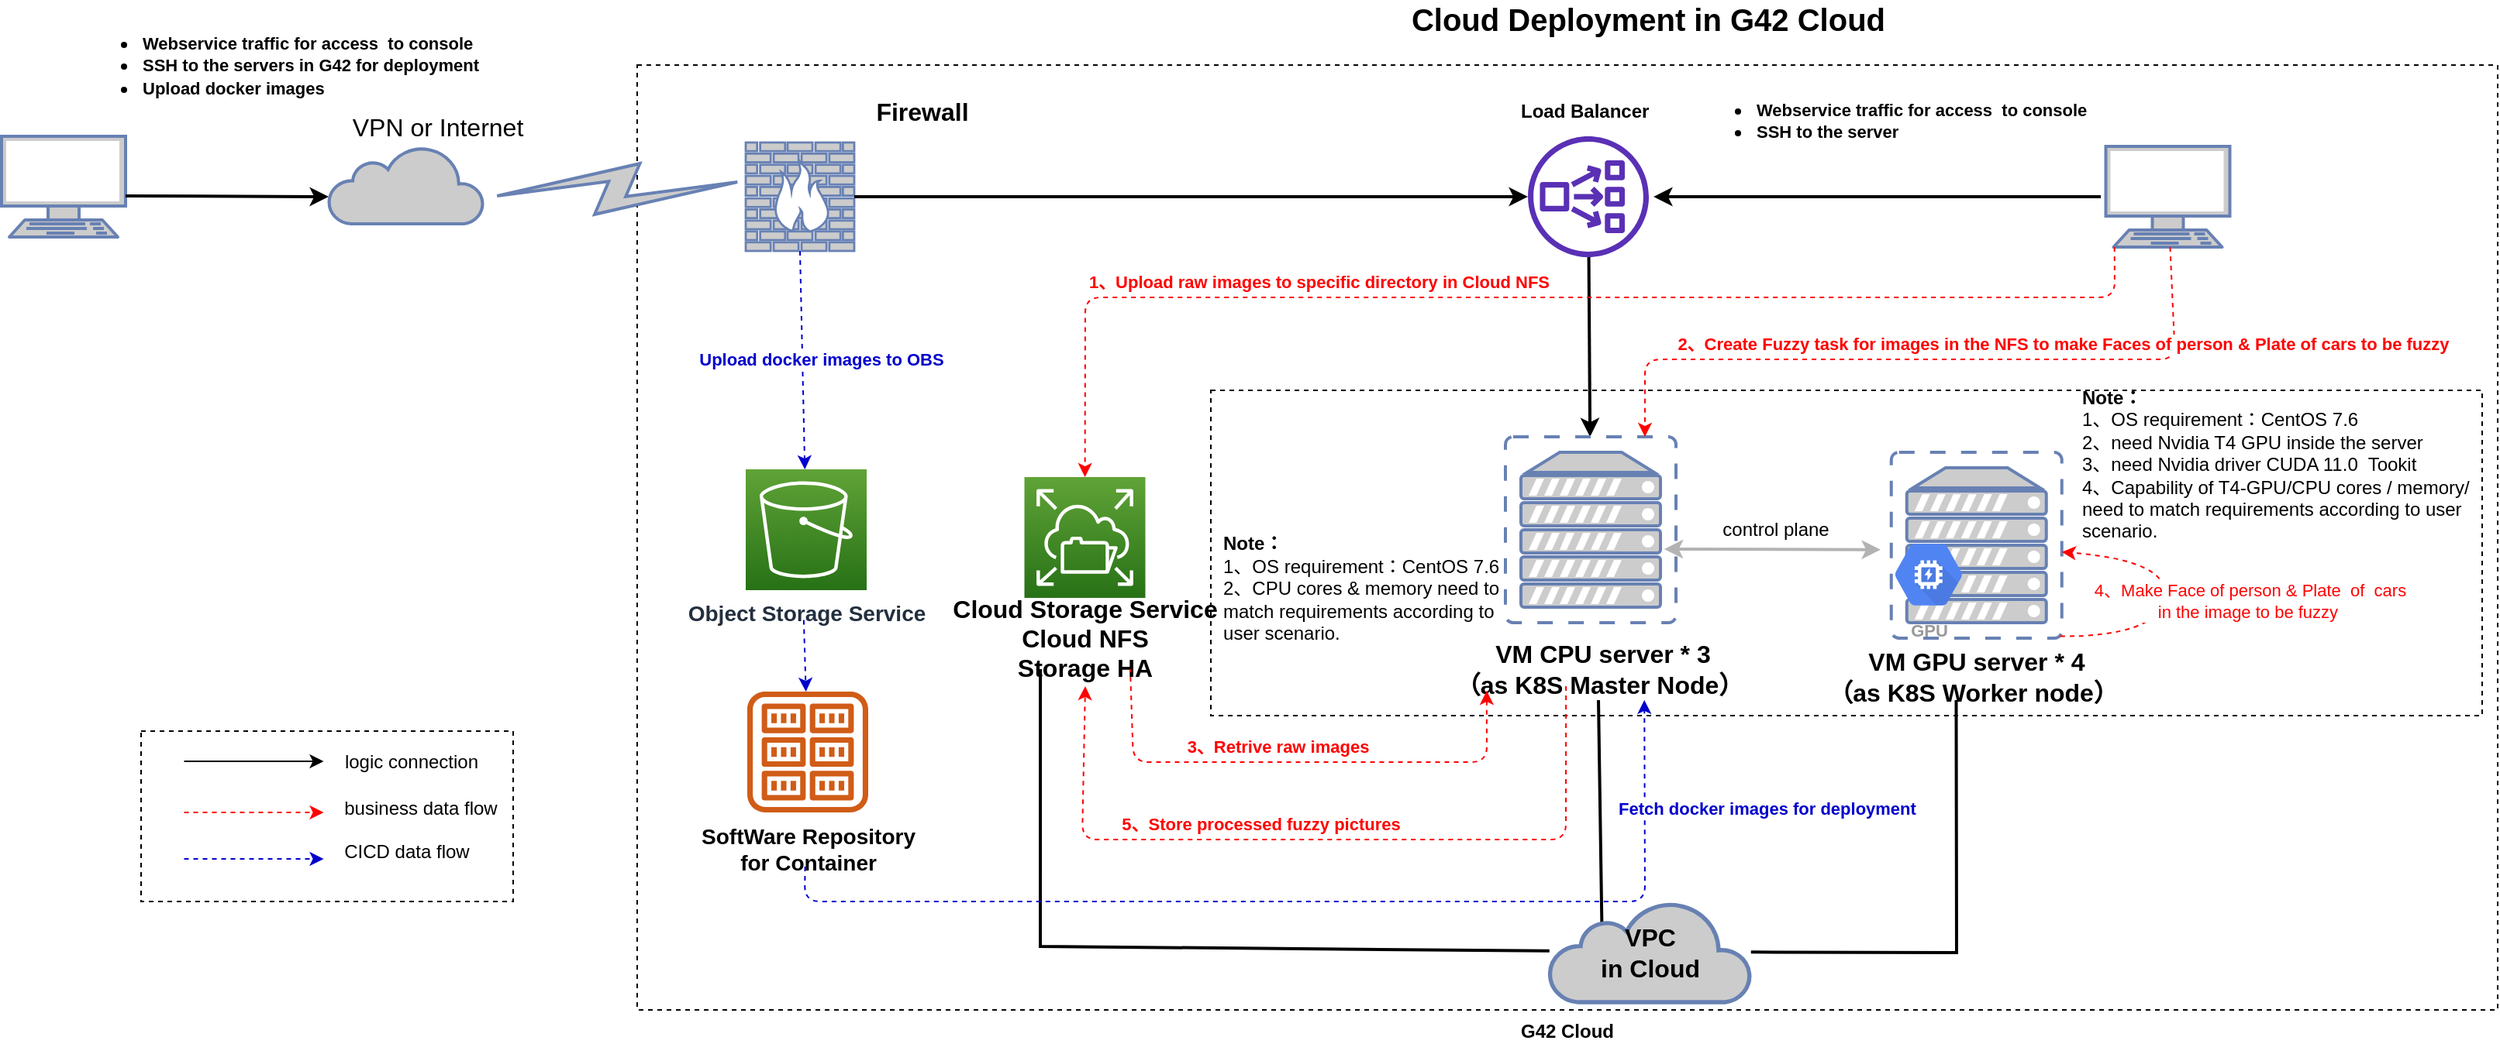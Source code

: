 <mxfile version="20.8.3" type="github">
  <diagram id="zD070McckD1uJFGpWosi" name="第 1 页">
    <mxGraphModel dx="1994" dy="1051" grid="1" gridSize="10" guides="1" tooltips="1" connect="1" arrows="1" fold="1" page="0" pageScale="1" pageWidth="827" pageHeight="1169" math="0" shadow="0">
      <root>
        <mxCell id="0" />
        <mxCell id="1" parent="0" />
        <mxCell id="2XtwAetA3BYCpZDTEH_Z-1" value="&lt;b&gt;G42 Cloud&lt;/b&gt;" style="rounded=0;whiteSpace=wrap;html=1;dashed=1;verticalAlign=top;labelPosition=center;verticalLabelPosition=bottom;align=center;" parent="1" vertex="1">
          <mxGeometry x="-380" y="-220" width="1200" height="610" as="geometry" />
        </mxCell>
        <mxCell id="2XtwAetA3BYCpZDTEH_Z-2" value="" style="rounded=0;whiteSpace=wrap;html=1;dashed=1;verticalAlign=top;labelPosition=center;verticalLabelPosition=bottom;align=center;" parent="1" vertex="1">
          <mxGeometry x="-700" y="210" width="240" height="110" as="geometry" />
        </mxCell>
        <mxCell id="2XtwAetA3BYCpZDTEH_Z-3" value="" style="rounded=0;whiteSpace=wrap;html=1;dashed=1;" parent="1" vertex="1">
          <mxGeometry x="-10" y="-10" width="820" height="210" as="geometry" />
        </mxCell>
        <mxCell id="2XtwAetA3BYCpZDTEH_Z-4" value="&lt;span style=&quot;font-size: 16px&quot;&gt;&lt;b&gt;VM CPU server * 3&lt;br&gt;（as K8S Master Node）&amp;nbsp;&lt;br&gt;&lt;/b&gt;&lt;/span&gt;" style="text;html=1;strokeColor=none;fillColor=none;align=center;verticalAlign=middle;whiteSpace=wrap;rounded=0;dashed=1;" parent="1" vertex="1">
          <mxGeometry x="145.64" y="159.5" width="193.75" height="20" as="geometry" />
        </mxCell>
        <mxCell id="2XtwAetA3BYCpZDTEH_Z-5" value="&lt;b&gt;&lt;font style=&quot;font-size: 16px&quot;&gt;VM GPU server&amp;nbsp;&lt;/font&gt;&lt;/b&gt;&lt;b&gt;&lt;font style=&quot;font-size: 16px&quot;&gt;* 4&lt;/font&gt;&lt;/b&gt;&lt;b&gt;&lt;font style=&quot;font-size: 16px&quot;&gt;&lt;br&gt;（as K8S Worker node）&amp;nbsp;&lt;br&gt;&lt;/font&gt;&lt;/b&gt;" style="text;html=1;strokeColor=none;fillColor=none;align=center;verticalAlign=middle;whiteSpace=wrap;rounded=0;dashed=1;" parent="1" vertex="1">
          <mxGeometry x="369.75" y="164.5" width="228.25" height="20" as="geometry" />
        </mxCell>
        <mxCell id="2XtwAetA3BYCpZDTEH_Z-6" value="" style="html=1;outlineConnect=0;fillColor=#CCCCCC;strokeColor=#6881B3;gradientColor=none;gradientDirection=north;strokeWidth=2;shape=mxgraph.networks.cloud;fontColor=#ffffff;" parent="1" vertex="1">
          <mxGeometry x="-579" y="-167.5" width="100" height="50" as="geometry" />
        </mxCell>
        <mxCell id="2XtwAetA3BYCpZDTEH_Z-7" value="" style="fontColor=#0066CC;verticalAlign=top;verticalLabelPosition=bottom;labelPosition=center;align=center;html=1;outlineConnect=0;fillColor=#CCCCCC;strokeColor=#6881B3;gradientColor=none;gradientDirection=north;strokeWidth=2;shape=mxgraph.networks.firewall;" parent="1" vertex="1">
          <mxGeometry x="-310" y="-170" width="70" height="70" as="geometry" />
        </mxCell>
        <mxCell id="2XtwAetA3BYCpZDTEH_Z-8" value="&lt;b&gt;&lt;font style=&quot;font-size: 16px&quot;&gt;&amp;nbsp;Cloud Storage Service&amp;nbsp;&lt;br&gt;Cloud NFS&lt;br&gt;Storage HA&lt;br&gt;&lt;/font&gt;&lt;/b&gt;" style="text;html=1;strokeColor=none;fillColor=none;align=center;verticalAlign=middle;whiteSpace=wrap;rounded=0;dashed=1;" parent="1" vertex="1">
          <mxGeometry x="-200" y="140" width="217.5" height="20" as="geometry" />
        </mxCell>
        <mxCell id="2XtwAetA3BYCpZDTEH_Z-9" value="" style="endArrow=none;html=1;strokeWidth=2;rounded=0;entryX=0.26;entryY=0.22;entryDx=0;entryDy=0;entryPerimeter=0;" parent="1" target="2XtwAetA3BYCpZDTEH_Z-25" edge="1">
          <mxGeometry width="50" height="50" relative="1" as="geometry">
            <mxPoint x="240" y="190" as="sourcePoint" />
            <mxPoint x="240" y="300" as="targetPoint" />
            <Array as="points" />
          </mxGeometry>
        </mxCell>
        <mxCell id="2XtwAetA3BYCpZDTEH_Z-10" value="" style="endArrow=none;html=1;strokeWidth=2;rounded=0;" parent="1" target="2XtwAetA3BYCpZDTEH_Z-25" edge="1">
          <mxGeometry width="50" height="50" relative="1" as="geometry">
            <mxPoint x="470.75" y="190" as="sourcePoint" />
            <mxPoint x="471" y="300" as="targetPoint" />
            <Array as="points">
              <mxPoint x="471" y="353" />
            </Array>
          </mxGeometry>
        </mxCell>
        <mxCell id="2XtwAetA3BYCpZDTEH_Z-11" value="" style="html=1;outlineConnect=0;fillColor=#CCCCCC;strokeColor=#6881B3;gradientColor=none;gradientDirection=north;strokeWidth=2;shape=mxgraph.networks.comm_link_edge;html=1;" parent="1" edge="1">
          <mxGeometry width="100" height="100" relative="1" as="geometry">
            <mxPoint x="-479" y="-135" as="sourcePoint" />
            <mxPoint x="-306.75" y="-145" as="targetPoint" />
            <Array as="points">
              <mxPoint x="-399" y="-150" />
            </Array>
          </mxGeometry>
        </mxCell>
        <mxCell id="2XtwAetA3BYCpZDTEH_Z-12" value="" style="endArrow=classic;html=1;strokeWidth=2;exitX=1;exitY=0.5;exitDx=0;exitDy=0;exitPerimeter=0;endFill=1;" parent="1" source="2XtwAetA3BYCpZDTEH_Z-7" target="2XtwAetA3BYCpZDTEH_Z-17" edge="1">
          <mxGeometry width="50" height="50" relative="1" as="geometry">
            <mxPoint x="-167.75" y="270" as="sourcePoint" />
            <mxPoint x="92.25" y="-135" as="targetPoint" />
          </mxGeometry>
        </mxCell>
        <mxCell id="2XtwAetA3BYCpZDTEH_Z-13" value="&lt;span style=&quot;font-size: 16px&quot;&gt;VPN or Internet&lt;/span&gt;" style="text;html=1;strokeColor=none;fillColor=none;align=center;verticalAlign=middle;whiteSpace=wrap;rounded=0;" parent="1" vertex="1">
          <mxGeometry x="-610" y="-190" width="203.25" height="20" as="geometry" />
        </mxCell>
        <mxCell id="2XtwAetA3BYCpZDTEH_Z-14" value="&lt;span style=&quot;font-size: 16px&quot;&gt;&lt;b&gt;Firewall&lt;/b&gt;&lt;/span&gt;" style="text;html=1;strokeColor=none;fillColor=none;align=center;verticalAlign=middle;whiteSpace=wrap;rounded=0;dashed=1;" parent="1" vertex="1">
          <mxGeometry x="-281" y="-200" width="170" height="20" as="geometry" />
        </mxCell>
        <mxCell id="2XtwAetA3BYCpZDTEH_Z-15" value="&lt;b&gt;Note：&lt;br&gt;&lt;/b&gt;1、OS requirement：CentOS 7.6&lt;br&gt;2、need Nvidia T4 GPU inside the server&lt;br&gt;3、need Nvidia driver CUDA 11.0&amp;nbsp; Tookit&lt;br&gt;4、Capability of T4-GPU/CPU cores / memory/ need to match requirements according to user scenario.&lt;br&gt;&amp;nbsp;" style="text;html=1;strokeColor=none;fillColor=none;align=left;verticalAlign=middle;whiteSpace=wrap;rounded=0;" parent="1" vertex="1">
          <mxGeometry x="550" y="10" width="260" height="70" as="geometry" />
        </mxCell>
        <mxCell id="2XtwAetA3BYCpZDTEH_Z-16" value="&lt;b&gt;Note：&lt;br&gt;&lt;/b&gt;1、OS requirement：CentOS 7.6&lt;br&gt;2、CPU cores &amp;amp; memory&amp;nbsp;need to match requirements according to u&lt;span&gt;ser scenario.&lt;br&gt;&lt;br&gt;&lt;/span&gt;" style="text;html=1;strokeColor=none;fillColor=none;align=left;verticalAlign=middle;whiteSpace=wrap;rounded=0;" parent="1" vertex="1">
          <mxGeometry x="-4" y="100" width="190" height="50" as="geometry" />
        </mxCell>
        <mxCell id="2XtwAetA3BYCpZDTEH_Z-17" value="" style="outlineConnect=0;fontColor=#232F3E;gradientColor=none;fillColor=#5A30B5;strokeColor=none;dashed=0;verticalLabelPosition=bottom;verticalAlign=top;align=center;html=1;fontSize=12;fontStyle=0;aspect=fixed;pointerEvents=1;shape=mxgraph.aws4.network_load_balancer;" parent="1" vertex="1">
          <mxGeometry x="194.51" y="-174" width="78" height="78" as="geometry" />
        </mxCell>
        <mxCell id="2XtwAetA3BYCpZDTEH_Z-18" value="" style="endArrow=classic;html=1;strokeWidth=2;" parent="1" source="2XtwAetA3BYCpZDTEH_Z-17" target="2XtwAetA3BYCpZDTEH_Z-27" edge="1">
          <mxGeometry width="50" height="50" relative="1" as="geometry">
            <mxPoint x="130" y="90" as="sourcePoint" />
            <mxPoint x="242.51" y="40" as="targetPoint" />
          </mxGeometry>
        </mxCell>
        <mxCell id="2XtwAetA3BYCpZDTEH_Z-19" value="&lt;b&gt;Load Balancer&amp;nbsp;&lt;/b&gt;" style="text;html=1;strokeColor=none;fillColor=none;align=center;verticalAlign=middle;whiteSpace=wrap;rounded=0;" parent="1" vertex="1">
          <mxGeometry x="128.39" y="-200" width="210" height="20" as="geometry" />
        </mxCell>
        <mxCell id="2XtwAetA3BYCpZDTEH_Z-20" value="" style="endArrow=classic;startArrow=classic;html=1;strokeWidth=2;entryX=0.88;entryY=0.5;entryDx=0;entryDy=0;entryPerimeter=0;strokeColor=#B3B3B3;" parent="1" edge="1">
          <mxGeometry width="50" height="50" relative="1" as="geometry">
            <mxPoint x="422" y="92.863" as="sourcePoint" />
            <mxPoint x="282.41" y="92.5" as="targetPoint" />
          </mxGeometry>
        </mxCell>
        <mxCell id="2XtwAetA3BYCpZDTEH_Z-21" value="control plane" style="text;html=1;strokeColor=none;fillColor=none;align=center;verticalAlign=middle;whiteSpace=wrap;rounded=0;" parent="1" vertex="1">
          <mxGeometry x="300.75" y="70" width="107" height="20" as="geometry" />
        </mxCell>
        <mxCell id="2XtwAetA3BYCpZDTEH_Z-22" value="" style="fontColor=#0066CC;verticalAlign=top;verticalLabelPosition=bottom;labelPosition=center;align=center;html=1;outlineConnect=0;fillColor=#CCCCCC;strokeColor=#6881B3;gradientColor=none;gradientDirection=north;strokeWidth=2;shape=mxgraph.networks.terminal;" parent="1" vertex="1">
          <mxGeometry x="-790" y="-174" width="80" height="65" as="geometry" />
        </mxCell>
        <mxCell id="2XtwAetA3BYCpZDTEH_Z-23" value="&lt;ul&gt;&lt;li&gt;&lt;span style=&quot;color: rgb(0 , 0 , 0) ; font-family: &amp;#34;helvetica&amp;#34; ; font-size: 11px ; font-style: normal ; letter-spacing: normal ; text-align: center ; text-indent: 0px ; text-transform: none ; word-spacing: 0px ; background-color: rgb(255 , 255 , 255) ; display: inline ; float: none&quot;&gt;&lt;b&gt;Webservice traffic for access&amp;nbsp; to console&lt;/b&gt;&lt;/span&gt;&lt;/li&gt;&lt;li&gt;&lt;span style=&quot;color: rgb(0 , 0 , 0) ; font-family: &amp;#34;helvetica&amp;#34; ; font-size: 11px ; font-style: normal ; letter-spacing: normal ; text-align: center ; text-indent: 0px ; text-transform: none ; word-spacing: 0px ; background-color: rgb(255 , 255 , 255) ; display: inline ; float: none&quot;&gt;&lt;b&gt;SSH to the servers in G42 for deployment&lt;/b&gt;&lt;/span&gt;&lt;/li&gt;&lt;li&gt;&lt;span style=&quot;color: rgb(0 , 0 , 0) ; font-family: &amp;#34;helvetica&amp;#34; ; font-size: 11px ; font-style: normal ; letter-spacing: normal ; text-align: center ; text-indent: 0px ; text-transform: none ; word-spacing: 0px ; background-color: rgb(255 , 255 , 255) ; display: inline ; float: none&quot;&gt;&lt;b&gt;Upload docker images&lt;/b&gt;&lt;/span&gt;&lt;/li&gt;&lt;/ul&gt;&lt;span style=&quot;color: rgb(0 , 0 , 0) ; font-family: &amp;#34;helvetica&amp;#34; ; font-size: 11px ; font-style: normal ; letter-spacing: normal ; text-align: center ; text-indent: 0px ; text-transform: none ; word-spacing: 0px ; background-color: rgb(255 , 255 , 255) ; display: inline ; float: none&quot;&gt;&lt;b&gt;&lt;br&gt;&lt;/b&gt;&lt;/span&gt;" style="text;whiteSpace=wrap;html=1;" parent="1" vertex="1">
          <mxGeometry x="-741.25" y="-260" width="294.5" height="70" as="geometry" />
        </mxCell>
        <mxCell id="2XtwAetA3BYCpZDTEH_Z-24" value="" style="endArrow=classic;html=1;strokeWidth=2;exitX=1;exitY=0.5;exitDx=0;exitDy=0;exitPerimeter=0;endFill=1;" parent="1" edge="1">
          <mxGeometry width="50" height="50" relative="1" as="geometry">
            <mxPoint x="-710" y="-135.5" as="sourcePoint" />
            <mxPoint x="-579" y="-135" as="targetPoint" />
          </mxGeometry>
        </mxCell>
        <mxCell id="2XtwAetA3BYCpZDTEH_Z-25" value="&lt;b style=&quot;color: rgb(0 , 0 , 0) ; font-size: 16px&quot;&gt;VPC&lt;br&gt;in Cloud&lt;br&gt;&lt;/b&gt;" style="html=1;outlineConnect=0;fillColor=#CCCCCC;strokeColor=#6881B3;gradientColor=none;gradientDirection=north;strokeWidth=2;shape=mxgraph.networks.cloud;fontColor=#ffffff;" parent="1" vertex="1">
          <mxGeometry x="208.39" y="320" width="130" height="65" as="geometry" />
        </mxCell>
        <mxCell id="2XtwAetA3BYCpZDTEH_Z-26" value="" style="outlineConnect=0;fontColor=#232F3E;gradientColor=#60A337;gradientDirection=north;fillColor=#277116;strokeColor=#ffffff;dashed=0;verticalLabelPosition=bottom;verticalAlign=top;align=center;html=1;fontSize=12;fontStyle=0;aspect=fixed;shape=mxgraph.aws4.resourceIcon;resIcon=mxgraph.aws4.elastic_file_system;" parent="1" vertex="1">
          <mxGeometry x="-130.25" y="46" width="78" height="78" as="geometry" />
        </mxCell>
        <mxCell id="2XtwAetA3BYCpZDTEH_Z-27" value="" style="fontColor=#0066CC;verticalAlign=top;verticalLabelPosition=bottom;labelPosition=center;align=center;html=1;outlineConnect=0;fillColor=#CCCCCC;strokeColor=#6881B3;gradientColor=none;gradientDirection=north;strokeWidth=2;shape=mxgraph.networks.virtual_server;" parent="1" vertex="1">
          <mxGeometry x="180" y="20" width="110" height="120" as="geometry" />
        </mxCell>
        <mxCell id="2XtwAetA3BYCpZDTEH_Z-28" value="" style="endArrow=none;html=1;strokeWidth=2;rounded=0;exitX=0.368;exitY=1.5;exitDx=0;exitDy=0;exitPerimeter=0;" parent="1" source="2XtwAetA3BYCpZDTEH_Z-8" target="2XtwAetA3BYCpZDTEH_Z-25" edge="1">
          <mxGeometry width="50" height="50" relative="1" as="geometry">
            <mxPoint x="70.75" y="214" as="sourcePoint" />
            <mxPoint x="-20" y="326.708" as="targetPoint" />
            <Array as="points">
              <mxPoint x="-120" y="349" />
            </Array>
          </mxGeometry>
        </mxCell>
        <mxCell id="2XtwAetA3BYCpZDTEH_Z-29" value="" style="fontColor=#0066CC;verticalAlign=top;verticalLabelPosition=bottom;labelPosition=center;align=center;html=1;outlineConnect=0;fillColor=#CCCCCC;strokeColor=#6881B3;gradientColor=none;gradientDirection=north;strokeWidth=2;shape=mxgraph.networks.virtual_server;" parent="1" vertex="1">
          <mxGeometry x="428.88" y="30" width="110" height="120" as="geometry" />
        </mxCell>
        <mxCell id="2XtwAetA3BYCpZDTEH_Z-30" value="GPU" style="html=1;fillColor=#5184F3;strokeColor=none;verticalAlign=top;labelPosition=center;verticalLabelPosition=bottom;align=center;spacingTop=-6;fontSize=11;fontStyle=1;fontColor=#999999;shape=mxgraph.gcp2.hexIcon;prIcon=gpu" parent="1" vertex="1">
          <mxGeometry x="420" y="79.75" width="66" height="58.5" as="geometry" />
        </mxCell>
        <mxCell id="2XtwAetA3BYCpZDTEH_Z-31" value="&lt;font style=&quot;font-size: 20px&quot;&gt;&lt;b&gt;Cloud Deployment in G42 Cloud&amp;nbsp;&lt;/b&gt;&lt;/font&gt;" style="text;html=1;strokeColor=none;fillColor=none;align=center;verticalAlign=middle;whiteSpace=wrap;rounded=0;" parent="1" vertex="1">
          <mxGeometry x="99.88" y="-260" width="350.25" height="20" as="geometry" />
        </mxCell>
        <mxCell id="2XtwAetA3BYCpZDTEH_Z-32" value="" style="fontColor=#0066CC;verticalAlign=top;verticalLabelPosition=bottom;labelPosition=center;align=center;html=1;outlineConnect=0;fillColor=#CCCCCC;strokeColor=#6881B3;gradientColor=none;gradientDirection=north;strokeWidth=2;shape=mxgraph.networks.terminal;" parent="1" vertex="1">
          <mxGeometry x="567.25" y="-167.5" width="80" height="65" as="geometry" />
        </mxCell>
        <mxCell id="2XtwAetA3BYCpZDTEH_Z-33" value="" style="endArrow=classic;html=1;strokeWidth=2;" parent="1" edge="1">
          <mxGeometry width="50" height="50" relative="1" as="geometry">
            <mxPoint x="564" y="-135" as="sourcePoint" />
            <mxPoint x="275.509" y="-135" as="targetPoint" />
          </mxGeometry>
        </mxCell>
        <mxCell id="2XtwAetA3BYCpZDTEH_Z-34" value="&lt;ul&gt;&lt;li&gt;&lt;span style=&quot;color: rgb(0 , 0 , 0) ; font-family: &amp;#34;helvetica&amp;#34; ; font-size: 11px ; font-style: normal ; letter-spacing: normal ; text-align: center ; text-indent: 0px ; text-transform: none ; word-spacing: 0px ; background-color: rgb(255 , 255 , 255) ; display: inline ; float: none&quot;&gt;&lt;b&gt;Webservice traffic for access&amp;nbsp; to console&lt;/b&gt;&lt;/span&gt;&lt;/li&gt;&lt;li&gt;&lt;span style=&quot;color: rgb(0 , 0 , 0) ; font-family: &amp;#34;helvetica&amp;#34; ; font-size: 11px ; font-style: normal ; letter-spacing: normal ; text-align: center ; text-indent: 0px ; text-transform: none ; word-spacing: 0px ; background-color: rgb(255 , 255 , 255) ; display: inline ; float: none&quot;&gt;&lt;b&gt;SSH to the server&amp;nbsp;&lt;br&gt;&lt;/b&gt;&lt;/span&gt;&lt;/li&gt;&lt;/ul&gt;&lt;span style=&quot;color: rgb(0 , 0 , 0) ; font-family: &amp;#34;helvetica&amp;#34; ; font-size: 11px ; font-style: normal ; letter-spacing: normal ; text-align: center ; text-indent: 0px ; text-transform: none ; word-spacing: 0px ; background-color: rgb(255 , 255 , 255) ; display: inline ; float: none&quot;&gt;&lt;b&gt;&lt;br&gt;&lt;/b&gt;&lt;/span&gt;" style="text;whiteSpace=wrap;html=1;" parent="1" vertex="1">
          <mxGeometry x="299.75" y="-217.5" width="320.5" height="55" as="geometry" />
        </mxCell>
        <mxCell id="2XtwAetA3BYCpZDTEH_Z-35" value="" style="endArrow=classic;html=1;exitX=0.07;exitY=1;exitDx=0;exitDy=0;exitPerimeter=0;strokeColor=#FF0000;dashed=1;" parent="1" source="2XtwAetA3BYCpZDTEH_Z-32" target="2XtwAetA3BYCpZDTEH_Z-26" edge="1">
          <mxGeometry width="50" height="50" relative="1" as="geometry">
            <mxPoint x="40" as="sourcePoint" />
            <mxPoint x="90" y="-50" as="targetPoint" />
            <Array as="points">
              <mxPoint x="573" y="-70" />
              <mxPoint x="-91" y="-70" />
            </Array>
          </mxGeometry>
        </mxCell>
        <mxCell id="2XtwAetA3BYCpZDTEH_Z-36" value="&lt;b style=&quot;font-family: &amp;#34;helvetica&amp;#34;&quot;&gt;&lt;font color=&quot;#ff0000&quot;&gt;1、Upload raw images to specific directory in Cloud NFS&amp;nbsp;&lt;/font&gt;&lt;/b&gt;&lt;span style=&quot;font-family: &amp;#34;helvetica&amp;#34;&quot;&gt;&lt;/span&gt;" style="edgeLabel;html=1;align=center;verticalAlign=middle;resizable=0;points=[];" parent="2XtwAetA3BYCpZDTEH_Z-35" vertex="1" connectable="0">
          <mxGeometry x="0.588" y="-3" relative="1" as="geometry">
            <mxPoint x="100.5" y="-7" as="offset" />
          </mxGeometry>
        </mxCell>
        <mxCell id="2XtwAetA3BYCpZDTEH_Z-37" value="" style="endArrow=classic;html=1;strokeColor=#FF0000;dashed=1;entryX=0.818;entryY=0;entryDx=0;entryDy=0;entryPerimeter=0;" parent="1" source="2XtwAetA3BYCpZDTEH_Z-32" target="2XtwAetA3BYCpZDTEH_Z-27" edge="1">
          <mxGeometry width="50" height="50" relative="1" as="geometry">
            <mxPoint x="611.78" y="-96" as="sourcePoint" />
            <mxPoint x="-52.255" y="46.5" as="targetPoint" />
            <Array as="points">
              <mxPoint x="612" y="-30" />
              <mxPoint x="270" y="-30" />
            </Array>
          </mxGeometry>
        </mxCell>
        <mxCell id="2XtwAetA3BYCpZDTEH_Z-38" value="&lt;font color=&quot;#ff0000&quot;&gt;&lt;b style=&quot;font-family: &amp;#34;helvetica&amp;#34;&quot;&gt;2、Create Fuzzy task for images in the NFS to make Faces of person &amp;amp; P&lt;/b&gt;&lt;font face=&quot;helvetica&quot;&gt;&lt;span style=&quot;font-size: 11px&quot;&gt;&lt;b&gt;late of cars to be fuzzy&amp;nbsp;&lt;/b&gt;&lt;/span&gt;&lt;/font&gt;&lt;br&gt;&lt;/font&gt;&lt;span style=&quot;font-family: &amp;#34;helvetica&amp;#34;&quot;&gt;&lt;/span&gt;" style="edgeLabel;html=1;align=center;verticalAlign=middle;resizable=0;points=[];" parent="2XtwAetA3BYCpZDTEH_Z-37" vertex="1" connectable="0">
          <mxGeometry x="0.588" y="-3" relative="1" as="geometry">
            <mxPoint x="225.43" y="-7" as="offset" />
          </mxGeometry>
        </mxCell>
        <mxCell id="2XtwAetA3BYCpZDTEH_Z-39" value="" style="endArrow=none;html=1;strokeColor=#FF0000;dashed=1;endFill=0;startArrow=classic;startFill=1;exitX=0.115;exitY=1.225;exitDx=0;exitDy=0;exitPerimeter=0;" parent="1" source="2XtwAetA3BYCpZDTEH_Z-4" edge="1">
          <mxGeometry width="50" height="50" relative="1" as="geometry">
            <mxPoint x="208.81" y="184.5" as="sourcePoint" />
            <mxPoint x="-62" y="170" as="targetPoint" />
            <Array as="points">
              <mxPoint x="168" y="230" />
              <mxPoint x="-60" y="230" />
            </Array>
          </mxGeometry>
        </mxCell>
        <mxCell id="2XtwAetA3BYCpZDTEH_Z-40" value="&lt;font color=&quot;#ff0000&quot;&gt;&lt;b style=&quot;font-family: &amp;#34;helvetica&amp;#34;&quot;&gt;3、Retrive raw images&lt;/b&gt;&lt;br&gt;&lt;/font&gt;&lt;span style=&quot;font-family: &amp;#34;helvetica&amp;#34;&quot;&gt;&lt;/span&gt;" style="edgeLabel;html=1;align=center;verticalAlign=middle;resizable=0;points=[];" parent="2XtwAetA3BYCpZDTEH_Z-39" vertex="1" connectable="0">
          <mxGeometry x="0.588" y="-3" relative="1" as="geometry">
            <mxPoint x="84.18" y="-7" as="offset" />
          </mxGeometry>
        </mxCell>
        <mxCell id="2XtwAetA3BYCpZDTEH_Z-41" value="" style="curved=1;endArrow=classic;html=1;exitX=0.99;exitY=0.99;exitDx=0;exitDy=0;exitPerimeter=0;dashed=1;strokeColor=#FF0000;" parent="1" source="2XtwAetA3BYCpZDTEH_Z-29" target="2XtwAetA3BYCpZDTEH_Z-29" edge="1">
          <mxGeometry width="50" height="50" relative="1" as="geometry">
            <mxPoint x="590" y="180" as="sourcePoint" />
            <mxPoint x="640" y="130" as="targetPoint" />
            <Array as="points">
              <mxPoint x="600" y="149" />
              <mxPoint x="610" y="100" />
            </Array>
          </mxGeometry>
        </mxCell>
        <mxCell id="2XtwAetA3BYCpZDTEH_Z-42" value="&lt;font color=&quot;#ff0000&quot;&gt;4、Make Face of person &amp;amp; Plate&amp;nbsp; of&amp;nbsp; cars&lt;br&gt;in the image to be fuzzy&amp;nbsp;&lt;/font&gt;" style="edgeLabel;html=1;align=center;verticalAlign=middle;resizable=0;points=[];" parent="2XtwAetA3BYCpZDTEH_Z-41" vertex="1" connectable="0">
          <mxGeometry x="-0.07" y="2" relative="1" as="geometry">
            <mxPoint x="57.4" as="offset" />
          </mxGeometry>
        </mxCell>
        <mxCell id="2XtwAetA3BYCpZDTEH_Z-43" value="" style="endArrow=classic;html=1;strokeColor=#FF0000;dashed=1;endFill=1;startArrow=none;startFill=0;exitX=0.379;exitY=1.075;exitDx=0;exitDy=0;exitPerimeter=0;" parent="1" source="2XtwAetA3BYCpZDTEH_Z-4" edge="1">
          <mxGeometry width="50" height="50" relative="1" as="geometry">
            <mxPoint x="94.921" y="194" as="sourcePoint" />
            <mxPoint x="-91" y="181" as="targetPoint" />
            <Array as="points">
              <mxPoint x="219" y="280" />
              <mxPoint x="-93" y="280" />
            </Array>
          </mxGeometry>
        </mxCell>
        <mxCell id="2XtwAetA3BYCpZDTEH_Z-44" value="&lt;font color=&quot;#ff0000&quot;&gt;&lt;b style=&quot;font-family: &amp;#34;helvetica&amp;#34;&quot;&gt;5、&lt;/b&gt;&lt;/font&gt;&lt;font color=&quot;#ff0000&quot; face=&quot;helvetica&quot;&gt;&lt;span style=&quot;font-size: 11px&quot;&gt;&lt;b&gt;Store processed fuzzy pictures&lt;/b&gt;&lt;/span&gt;&lt;/font&gt;" style="edgeLabel;html=1;align=center;verticalAlign=middle;resizable=0;points=[];" parent="2XtwAetA3BYCpZDTEH_Z-43" vertex="1" connectable="0">
          <mxGeometry x="0.588" y="-3" relative="1" as="geometry">
            <mxPoint x="109" y="-7" as="offset" />
          </mxGeometry>
        </mxCell>
        <mxCell id="2XtwAetA3BYCpZDTEH_Z-45" value="" style="endArrow=classic;html=1;" parent="1" edge="1">
          <mxGeometry width="50" height="50" relative="1" as="geometry">
            <mxPoint x="-672.25" y="229.5" as="sourcePoint" />
            <mxPoint x="-582.25" y="229.5" as="targetPoint" />
          </mxGeometry>
        </mxCell>
        <mxCell id="2XtwAetA3BYCpZDTEH_Z-46" value="" style="endArrow=classic;html=1;dashed=1;strokeColor=#FF0000;" parent="1" edge="1">
          <mxGeometry width="50" height="50" relative="1" as="geometry">
            <mxPoint x="-672.25" y="262.5" as="sourcePoint" />
            <mxPoint x="-582.25" y="262.5" as="targetPoint" />
          </mxGeometry>
        </mxCell>
        <mxCell id="2XtwAetA3BYCpZDTEH_Z-47" value="business data flow" style="text;html=1;strokeColor=none;fillColor=none;align=center;verticalAlign=middle;whiteSpace=wrap;rounded=0;" parent="1" vertex="1">
          <mxGeometry x="-574.38" y="250" width="109.38" height="20" as="geometry" />
        </mxCell>
        <mxCell id="2XtwAetA3BYCpZDTEH_Z-48" value="logic connection" style="text;html=1;strokeColor=none;fillColor=none;align=center;verticalAlign=middle;whiteSpace=wrap;rounded=0;" parent="1" vertex="1">
          <mxGeometry x="-579.69" y="220" width="109.38" height="20" as="geometry" />
        </mxCell>
        <mxCell id="2XtwAetA3BYCpZDTEH_Z-50" value="&lt;span style=&quot;font-size: 14px&quot;&gt;&lt;b&gt;&lt;font color=&quot;#000000&quot;&gt;SoftWare Repository &lt;br&gt;for Container&lt;/font&gt;&lt;/b&gt;&lt;/span&gt;" style="outlineConnect=0;fontColor=#232F3E;gradientColor=none;fillColor=#D05C17;strokeColor=none;dashed=0;verticalLabelPosition=bottom;verticalAlign=top;align=center;html=1;fontSize=12;fontStyle=0;aspect=fixed;pointerEvents=1;shape=mxgraph.aws4.registry;" parent="1" vertex="1">
          <mxGeometry x="-309" y="184.5" width="78" height="78" as="geometry" />
        </mxCell>
        <mxCell id="2XtwAetA3BYCpZDTEH_Z-51" value="&lt;b&gt;&lt;font style=&quot;font-size: 14px&quot;&gt;Object Storage Service&lt;/font&gt;&lt;/b&gt;" style="outlineConnect=0;fontColor=#232F3E;gradientColor=#60A337;gradientDirection=north;fillColor=#277116;strokeColor=#ffffff;dashed=0;verticalLabelPosition=bottom;verticalAlign=top;align=center;html=1;fontSize=12;fontStyle=0;aspect=fixed;shape=mxgraph.aws4.resourceIcon;resIcon=mxgraph.aws4.s3;" parent="1" vertex="1">
          <mxGeometry x="-310" y="41" width="78" height="78" as="geometry" />
        </mxCell>
        <mxCell id="2XtwAetA3BYCpZDTEH_Z-52" value="" style="endArrow=classic;html=1;dashed=1;strokeColor=#0000CC;" parent="1" edge="1">
          <mxGeometry width="50" height="50" relative="1" as="geometry">
            <mxPoint x="-672.25" y="292.5" as="sourcePoint" />
            <mxPoint x="-582.25" y="292.5" as="targetPoint" />
          </mxGeometry>
        </mxCell>
        <mxCell id="2XtwAetA3BYCpZDTEH_Z-53" value="CICD data flow" style="text;html=1;strokeColor=none;fillColor=none;align=center;verticalAlign=middle;whiteSpace=wrap;rounded=0;" parent="1" vertex="1">
          <mxGeometry x="-583" y="277.5" width="109.38" height="20" as="geometry" />
        </mxCell>
        <mxCell id="2XtwAetA3BYCpZDTEH_Z-55" value="" style="endArrow=classic;html=1;dashed=1;strokeColor=#0000CC;exitX=0.5;exitY=1;exitDx=0;exitDy=0;exitPerimeter=0;" parent="1" source="2XtwAetA3BYCpZDTEH_Z-7" target="2XtwAetA3BYCpZDTEH_Z-51" edge="1">
          <mxGeometry width="50" height="50" relative="1" as="geometry">
            <mxPoint x="-662.25" y="302.5" as="sourcePoint" />
            <mxPoint x="-572.25" y="302.5" as="targetPoint" />
          </mxGeometry>
        </mxCell>
        <mxCell id="2XtwAetA3BYCpZDTEH_Z-56" value="&lt;b style=&quot;font-family: &amp;#34;helvetica&amp;#34;&quot;&gt;&lt;font color=&quot;#0000cc&quot;&gt;Upload docker images to OBS&amp;nbsp;&lt;/font&gt;&lt;/b&gt;" style="edgeLabel;html=1;align=center;verticalAlign=middle;resizable=0;points=[];" parent="1" vertex="1" connectable="0">
          <mxGeometry x="-260.0" y="-30" as="geometry" />
        </mxCell>
        <mxCell id="2XtwAetA3BYCpZDTEH_Z-57" value="" style="endArrow=classic;html=1;dashed=1;strokeColor=#0000CC;exitX=0.5;exitY=1;exitDx=0;exitDy=0;exitPerimeter=0;" parent="1" target="2XtwAetA3BYCpZDTEH_Z-50" edge="1">
          <mxGeometry width="50" height="50" relative="1" as="geometry">
            <mxPoint x="-272.57" y="138.25" as="sourcePoint" />
            <mxPoint x="-269.437" y="279.25" as="targetPoint" />
          </mxGeometry>
        </mxCell>
        <mxCell id="2XtwAetA3BYCpZDTEH_Z-58" value="" style="endArrow=classic;html=1;dashed=1;strokeColor=#0000CC;exitX=0.5;exitY=1;exitDx=0;exitDy=0;exitPerimeter=0;entryX=0.341;entryY=0.952;entryDx=0;entryDy=0;entryPerimeter=0;" parent="1" target="2XtwAetA3BYCpZDTEH_Z-3" edge="1">
          <mxGeometry width="50" height="50" relative="1" as="geometry">
            <mxPoint x="-271.7" y="297.5" as="sourcePoint" />
            <mxPoint x="20" y="270" as="targetPoint" />
            <Array as="points">
              <mxPoint x="-272" y="320" />
              <mxPoint x="270" y="320" />
            </Array>
          </mxGeometry>
        </mxCell>
        <mxCell id="2XtwAetA3BYCpZDTEH_Z-59" value="&lt;b style=&quot;font-family: &amp;#34;helvetica&amp;#34;&quot;&gt;&lt;font color=&quot;#0000cc&quot;&gt;Fetch docker images for deployment&amp;nbsp;&lt;/font&gt;&lt;/b&gt;" style="edgeLabel;html=1;align=center;verticalAlign=middle;resizable=0;points=[];" parent="1" vertex="1" connectable="0">
          <mxGeometry x="350.0" y="260" as="geometry" />
        </mxCell>
      </root>
    </mxGraphModel>
  </diagram>
</mxfile>

